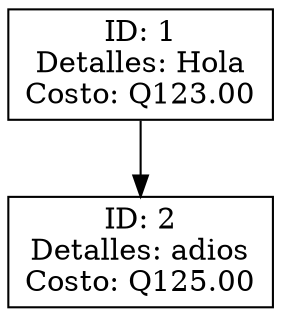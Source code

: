 digraph ArbolBinarioServicios {
node [shape=record];
"1" [label="ID: 1\nDetalles: Hola\nCosto: Q123.00"];
"1" -> "2";
"2" [label="ID: 2\nDetalles: adios\nCosto: Q125.00"];
}

